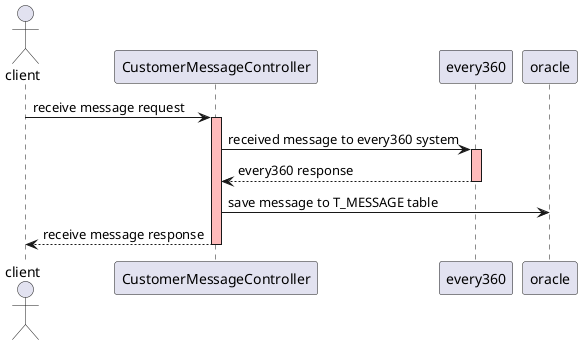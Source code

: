 @startuml
actor client
client -> CustomerMessageController: receive message request
activate CustomerMessageController #FFBBBB

CustomerMessageController -> every360: received message to every360 system
activate every360 #FFBBBB
CustomerMessageController <-- every360: every360 response
deactivate

CustomerMessageController -> oracle: save message to T_MESSAGE table

client <-- CustomerMessageController: receive message response
deactivate CustomerMessageController
@enduml